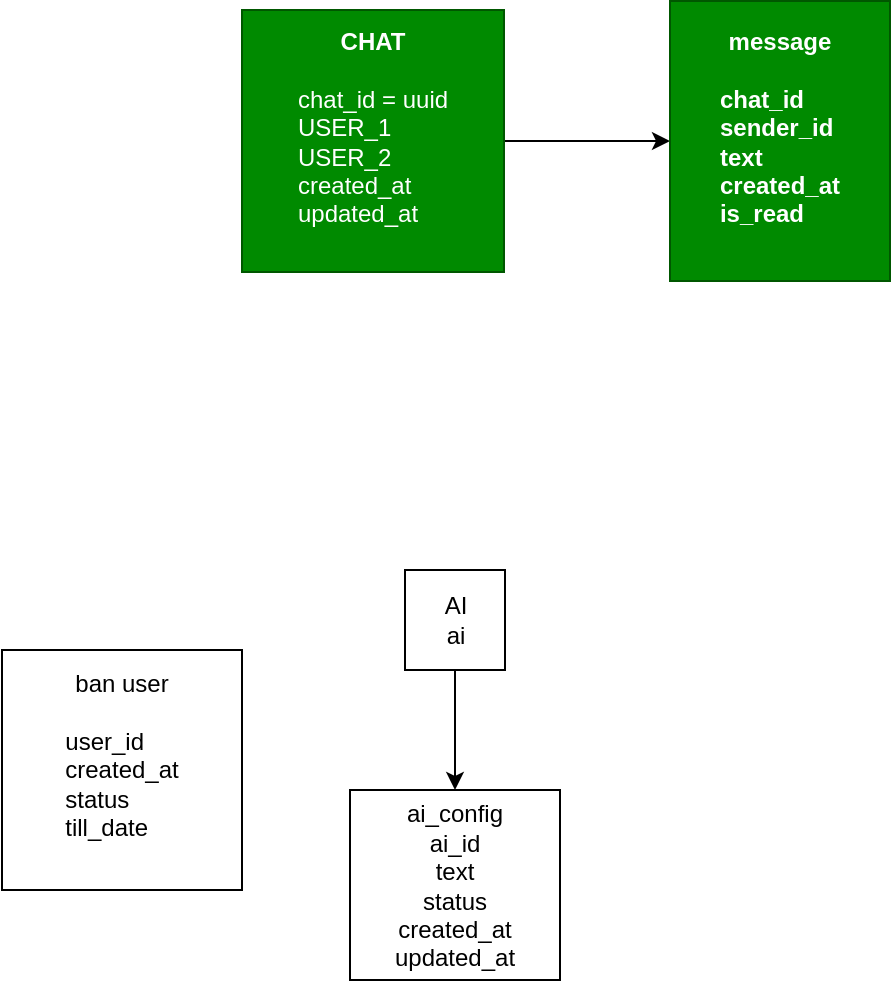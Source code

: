 <mxfile version="26.2.14">
  <diagram name="Страница — 1" id="xMvcdneXC5tVdmZUXLHF">
    <mxGraphModel dx="1296" dy="669" grid="1" gridSize="10" guides="1" tooltips="1" connect="1" arrows="1" fold="1" page="1" pageScale="1" pageWidth="827" pageHeight="1169" math="0" shadow="0">
      <root>
        <mxCell id="0" />
        <mxCell id="1" parent="0" />
        <mxCell id="x9sWHnb6RHN4VdWu7u9j-7" value="" style="edgeStyle=orthogonalEdgeStyle;rounded=0;orthogonalLoop=1;jettySize=auto;html=1;" edge="1" parent="1" source="x9sWHnb6RHN4VdWu7u9j-1" target="x9sWHnb6RHN4VdWu7u9j-6">
          <mxGeometry relative="1" as="geometry" />
        </mxCell>
        <mxCell id="x9sWHnb6RHN4VdWu7u9j-1" value="&lt;b&gt;CHAT&lt;/b&gt;&lt;div&gt;&lt;br&gt;&lt;/div&gt;&lt;div&gt;&lt;div&gt;&lt;div style=&quot;text-align: left;&quot;&gt;&lt;span style=&quot;background-color: transparent; color: light-dark(rgb(255, 255, 255), rgb(18, 18, 18));&quot;&gt;chat_id = uuid&lt;/span&gt;&lt;/div&gt;&lt;div style=&quot;text-align: left;&quot;&gt;USER_1&lt;/div&gt;&lt;div style=&quot;text-align: left;&quot;&gt;USER_2&lt;/div&gt;&lt;div style=&quot;text-align: left;&quot;&gt;created_at&amp;nbsp;&lt;/div&gt;&lt;div style=&quot;text-align: left;&quot;&gt;updated_at&lt;/div&gt;&lt;div style=&quot;text-align: left;&quot;&gt;&lt;b&gt;&lt;br&gt;&lt;/b&gt;&lt;/div&gt;&lt;/div&gt;&lt;/div&gt;" style="whiteSpace=wrap;html=1;aspect=fixed;shadow=0;fillColor=light-dark(#008A00,#FFFFFF);strokeColor=#005700;fontColor=#ffffff;align=center;" vertex="1" parent="1">
          <mxGeometry x="236" y="70" width="131" height="131" as="geometry" />
        </mxCell>
        <mxCell id="x9sWHnb6RHN4VdWu7u9j-4" value="ban user&lt;div&gt;&lt;br&gt;&lt;/div&gt;&lt;div style=&quot;text-align: left;&quot;&gt;user_id&amp;nbsp;&lt;/div&gt;&lt;div style=&quot;text-align: left;&quot;&gt;created_at&lt;/div&gt;&lt;div style=&quot;text-align: left;&quot;&gt;status&lt;/div&gt;&lt;div style=&quot;text-align: left;&quot;&gt;till_date&lt;/div&gt;&lt;div&gt;&lt;br&gt;&lt;/div&gt;" style="whiteSpace=wrap;html=1;aspect=fixed;" vertex="1" parent="1">
          <mxGeometry x="116" y="390" width="120" height="120" as="geometry" />
        </mxCell>
        <mxCell id="x9sWHnb6RHN4VdWu7u9j-9" value="" style="edgeStyle=orthogonalEdgeStyle;rounded=0;orthogonalLoop=1;jettySize=auto;html=1;" edge="1" parent="1" source="x9sWHnb6RHN4VdWu7u9j-5" target="x9sWHnb6RHN4VdWu7u9j-8">
          <mxGeometry relative="1" as="geometry" />
        </mxCell>
        <mxCell id="x9sWHnb6RHN4VdWu7u9j-5" value="AI&lt;div&gt;ai&lt;/div&gt;" style="whiteSpace=wrap;html=1;aspect=fixed;" vertex="1" parent="1">
          <mxGeometry x="317.5" y="350" width="50" height="50" as="geometry" />
        </mxCell>
        <mxCell id="x9sWHnb6RHN4VdWu7u9j-6" value="&lt;b&gt;message&lt;/b&gt;&lt;div&gt;&lt;b&gt;&lt;br&gt;&lt;/b&gt;&lt;/div&gt;&lt;div style=&quot;text-align: left;&quot;&gt;&lt;b&gt;chat_id&lt;/b&gt;&lt;/div&gt;&lt;div style=&quot;text-align: left;&quot;&gt;&lt;b&gt;sender_id&lt;/b&gt;&lt;/div&gt;&lt;div style=&quot;text-align: left;&quot;&gt;&lt;b&gt;text&amp;nbsp;&lt;/b&gt;&lt;/div&gt;&lt;div style=&quot;text-align: left;&quot;&gt;&lt;b&gt;created_at&lt;/b&gt;&lt;/div&gt;&lt;div style=&quot;text-align: left;&quot;&gt;&lt;b style=&quot;background-color: transparent; color: light-dark(rgb(255, 255, 255), rgb(18, 18, 18));&quot;&gt;is_read&lt;/b&gt;&lt;/div&gt;&lt;div&gt;&lt;b style=&quot;background-color: transparent; color: light-dark(rgb(255, 255, 255), rgb(18, 18, 18));&quot;&gt;&lt;br&gt;&lt;/b&gt;&lt;/div&gt;" style="whiteSpace=wrap;html=1;fillColor=light-dark(#008A00,#FFFFFF);strokeColor=#005700;fontColor=#ffffff;shadow=0;" vertex="1" parent="1">
          <mxGeometry x="450" y="65.5" width="110" height="140" as="geometry" />
        </mxCell>
        <mxCell id="x9sWHnb6RHN4VdWu7u9j-8" value="ai_config&lt;div&gt;ai_id&lt;/div&gt;&lt;div&gt;text&lt;/div&gt;&lt;div&gt;status&lt;/div&gt;&lt;div&gt;created_at&lt;/div&gt;&lt;div&gt;updated_at&lt;/div&gt;" style="whiteSpace=wrap;html=1;" vertex="1" parent="1">
          <mxGeometry x="290" y="460" width="105" height="95" as="geometry" />
        </mxCell>
      </root>
    </mxGraphModel>
  </diagram>
</mxfile>
